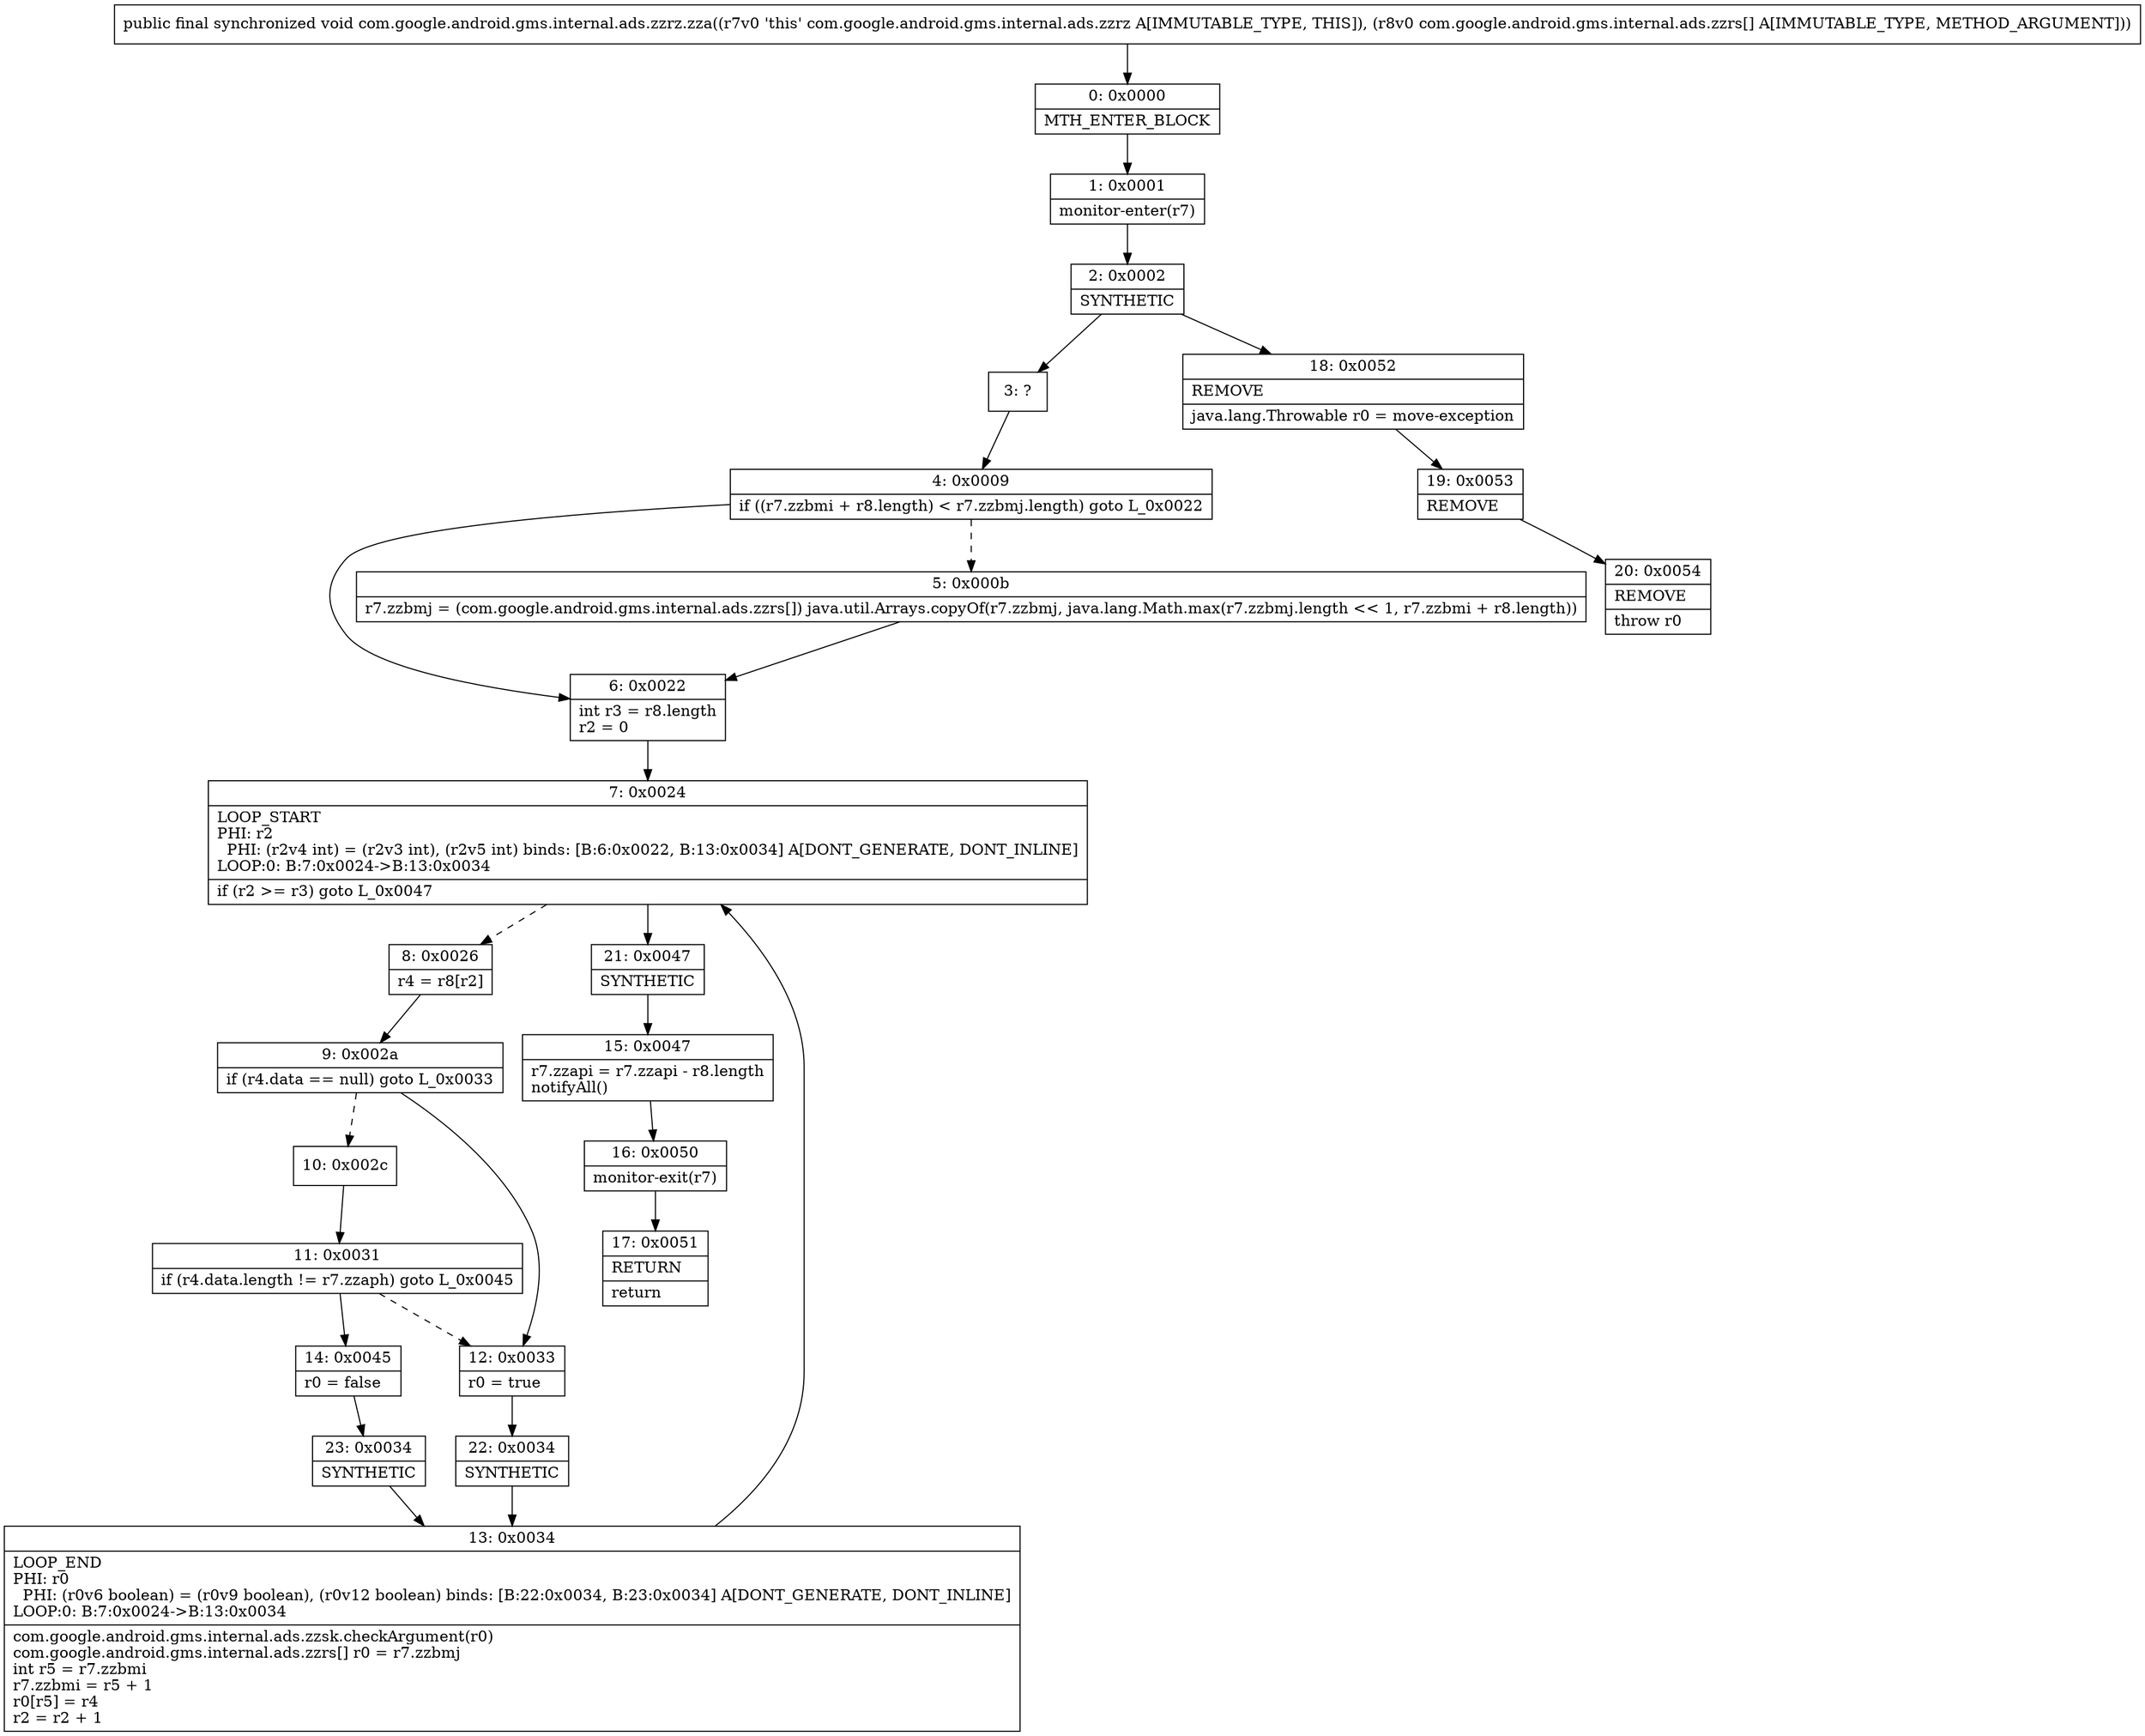 digraph "CFG forcom.google.android.gms.internal.ads.zzrz.zza([Lcom\/google\/android\/gms\/internal\/ads\/zzrs;)V" {
Node_0 [shape=record,label="{0\:\ 0x0000|MTH_ENTER_BLOCK\l}"];
Node_1 [shape=record,label="{1\:\ 0x0001|monitor\-enter(r7)\l}"];
Node_2 [shape=record,label="{2\:\ 0x0002|SYNTHETIC\l}"];
Node_3 [shape=record,label="{3\:\ ?}"];
Node_4 [shape=record,label="{4\:\ 0x0009|if ((r7.zzbmi + r8.length) \< r7.zzbmj.length) goto L_0x0022\l}"];
Node_5 [shape=record,label="{5\:\ 0x000b|r7.zzbmj = (com.google.android.gms.internal.ads.zzrs[]) java.util.Arrays.copyOf(r7.zzbmj, java.lang.Math.max(r7.zzbmj.length \<\< 1, r7.zzbmi + r8.length))\l}"];
Node_6 [shape=record,label="{6\:\ 0x0022|int r3 = r8.length\lr2 = 0\l}"];
Node_7 [shape=record,label="{7\:\ 0x0024|LOOP_START\lPHI: r2 \l  PHI: (r2v4 int) = (r2v3 int), (r2v5 int) binds: [B:6:0x0022, B:13:0x0034] A[DONT_GENERATE, DONT_INLINE]\lLOOP:0: B:7:0x0024\-\>B:13:0x0034\l|if (r2 \>= r3) goto L_0x0047\l}"];
Node_8 [shape=record,label="{8\:\ 0x0026|r4 = r8[r2]\l}"];
Node_9 [shape=record,label="{9\:\ 0x002a|if (r4.data == null) goto L_0x0033\l}"];
Node_10 [shape=record,label="{10\:\ 0x002c}"];
Node_11 [shape=record,label="{11\:\ 0x0031|if (r4.data.length != r7.zzaph) goto L_0x0045\l}"];
Node_12 [shape=record,label="{12\:\ 0x0033|r0 = true\l}"];
Node_13 [shape=record,label="{13\:\ 0x0034|LOOP_END\lPHI: r0 \l  PHI: (r0v6 boolean) = (r0v9 boolean), (r0v12 boolean) binds: [B:22:0x0034, B:23:0x0034] A[DONT_GENERATE, DONT_INLINE]\lLOOP:0: B:7:0x0024\-\>B:13:0x0034\l|com.google.android.gms.internal.ads.zzsk.checkArgument(r0)\lcom.google.android.gms.internal.ads.zzrs[] r0 = r7.zzbmj\lint r5 = r7.zzbmi\lr7.zzbmi = r5 + 1\lr0[r5] = r4\lr2 = r2 + 1\l}"];
Node_14 [shape=record,label="{14\:\ 0x0045|r0 = false\l}"];
Node_15 [shape=record,label="{15\:\ 0x0047|r7.zzapi = r7.zzapi \- r8.length\lnotifyAll()\l}"];
Node_16 [shape=record,label="{16\:\ 0x0050|monitor\-exit(r7)\l}"];
Node_17 [shape=record,label="{17\:\ 0x0051|RETURN\l|return\l}"];
Node_18 [shape=record,label="{18\:\ 0x0052|REMOVE\l|java.lang.Throwable r0 = move\-exception\l}"];
Node_19 [shape=record,label="{19\:\ 0x0053|REMOVE\l}"];
Node_20 [shape=record,label="{20\:\ 0x0054|REMOVE\l|throw r0\l}"];
Node_21 [shape=record,label="{21\:\ 0x0047|SYNTHETIC\l}"];
Node_22 [shape=record,label="{22\:\ 0x0034|SYNTHETIC\l}"];
Node_23 [shape=record,label="{23\:\ 0x0034|SYNTHETIC\l}"];
MethodNode[shape=record,label="{public final synchronized void com.google.android.gms.internal.ads.zzrz.zza((r7v0 'this' com.google.android.gms.internal.ads.zzrz A[IMMUTABLE_TYPE, THIS]), (r8v0 com.google.android.gms.internal.ads.zzrs[] A[IMMUTABLE_TYPE, METHOD_ARGUMENT])) }"];
MethodNode -> Node_0;
Node_0 -> Node_1;
Node_1 -> Node_2;
Node_2 -> Node_3;
Node_2 -> Node_18;
Node_3 -> Node_4;
Node_4 -> Node_5[style=dashed];
Node_4 -> Node_6;
Node_5 -> Node_6;
Node_6 -> Node_7;
Node_7 -> Node_8[style=dashed];
Node_7 -> Node_21;
Node_8 -> Node_9;
Node_9 -> Node_10[style=dashed];
Node_9 -> Node_12;
Node_10 -> Node_11;
Node_11 -> Node_12[style=dashed];
Node_11 -> Node_14;
Node_12 -> Node_22;
Node_13 -> Node_7;
Node_14 -> Node_23;
Node_15 -> Node_16;
Node_16 -> Node_17;
Node_18 -> Node_19;
Node_19 -> Node_20;
Node_21 -> Node_15;
Node_22 -> Node_13;
Node_23 -> Node_13;
}

